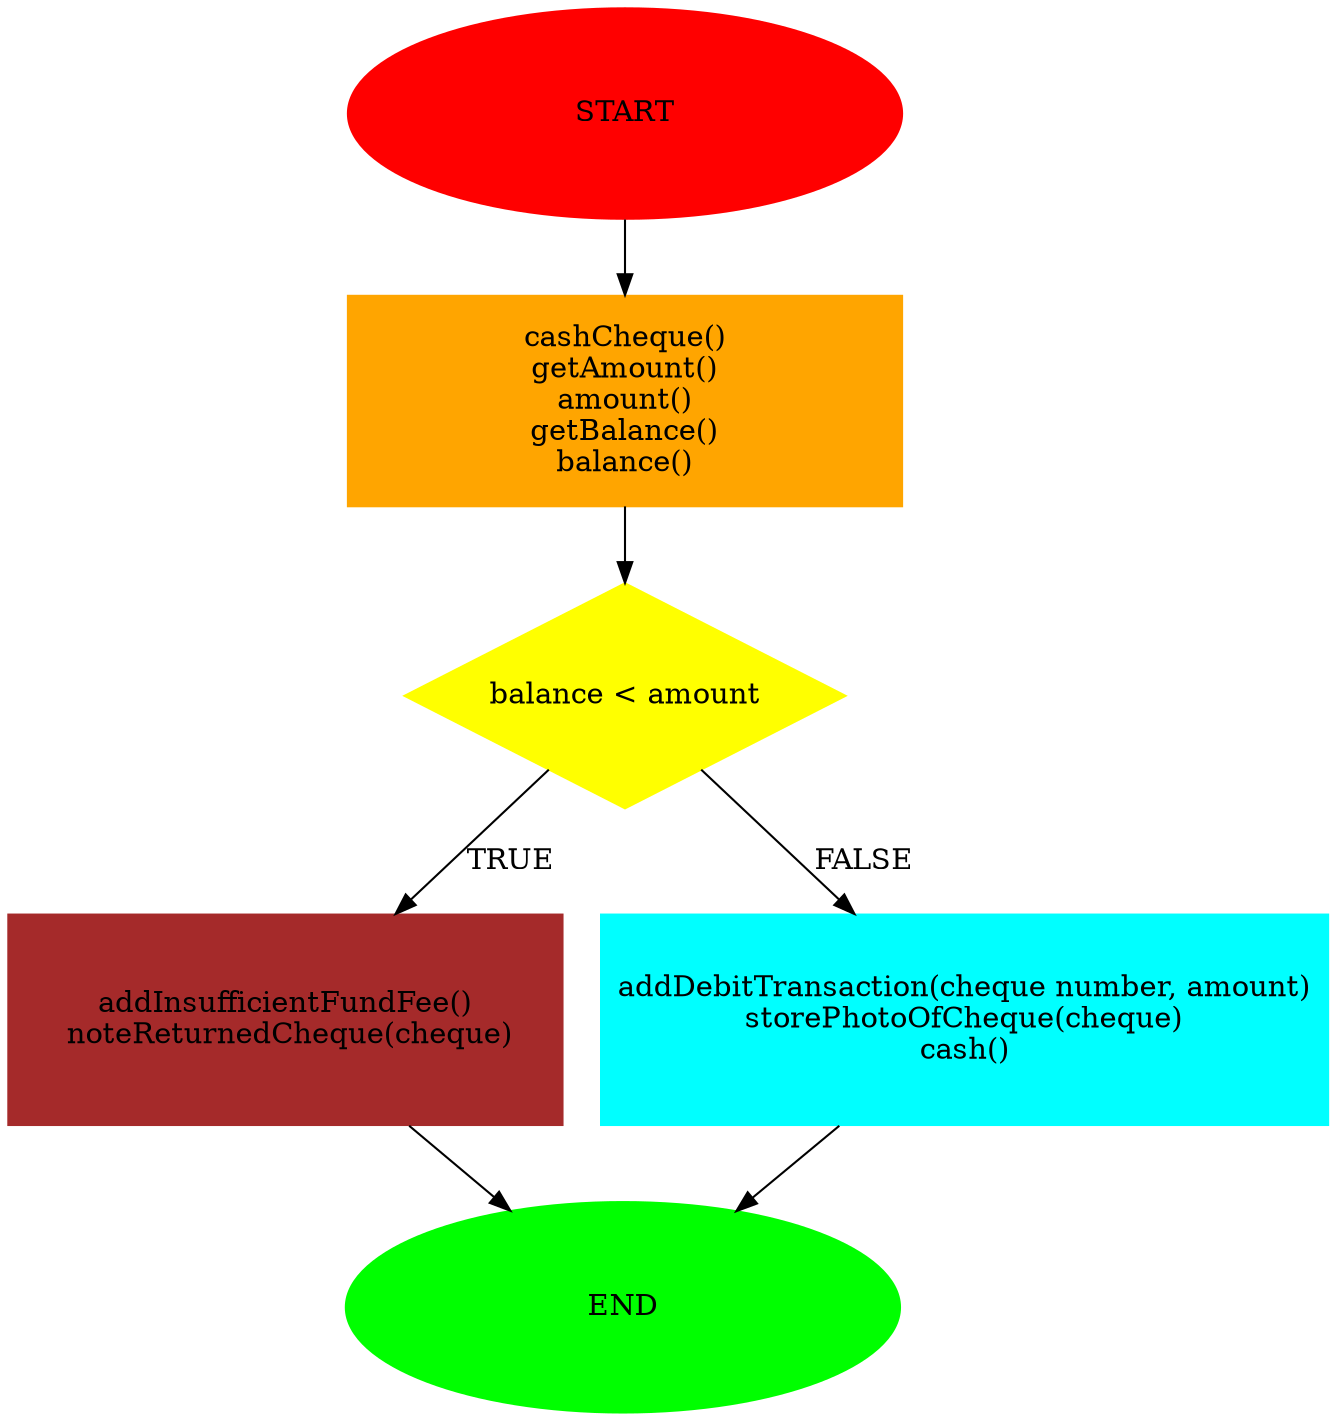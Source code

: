 digraph Chequebreak{
 1 [label = "START", pos="580,1020", color="red", style="filled" width="3.7", height="1.4"]
 2  [shape=box label = "cashCheque()\ngetAmount()\namount()\ngetBalance()\nbalance()", pos="580,850", color="orange", style="filled" width="3.7", height="1.4"]
 3  [shape=diamond width="2.5", height="1.5"  label = "balance < amount", pos="580,680", color="yellow", style="filled" width="2.5", height="1.5"]
 4  [shape=box label = "addInsufficientFundFee()\n noteReturnedCheque(cheque)", pos="580,510", color="brown", style="filled" width="3.7", height="1.4"]
 5  [shape=box label = "addDebitTransaction(cheque number, amount)\nstorePhotoOfCheque(cheque)\ncash()", pos="870,510", color="cyan", style="filled" width="3.7", height="1.4"]
 6 [label = "END", pos="580,340", color="green", style="filled" width="3.7", height="1.4"]
 1 -> 2 [pos="e,580,906 580,1020"]
 2 -> 3 [pos="e,580,740 580,850"]
 3 -> 4 [label = "TRUE", lp="580,595", pos="e,580,566 580,680"]
 3 -> 5 [label = "FALSE", lp="725,595", pos="e,870,566 580,680"]
 5 -> 6 [pos="e,580,396 870,510"]
 4 -> 6 [pos="e,580,396 580,510"]
}